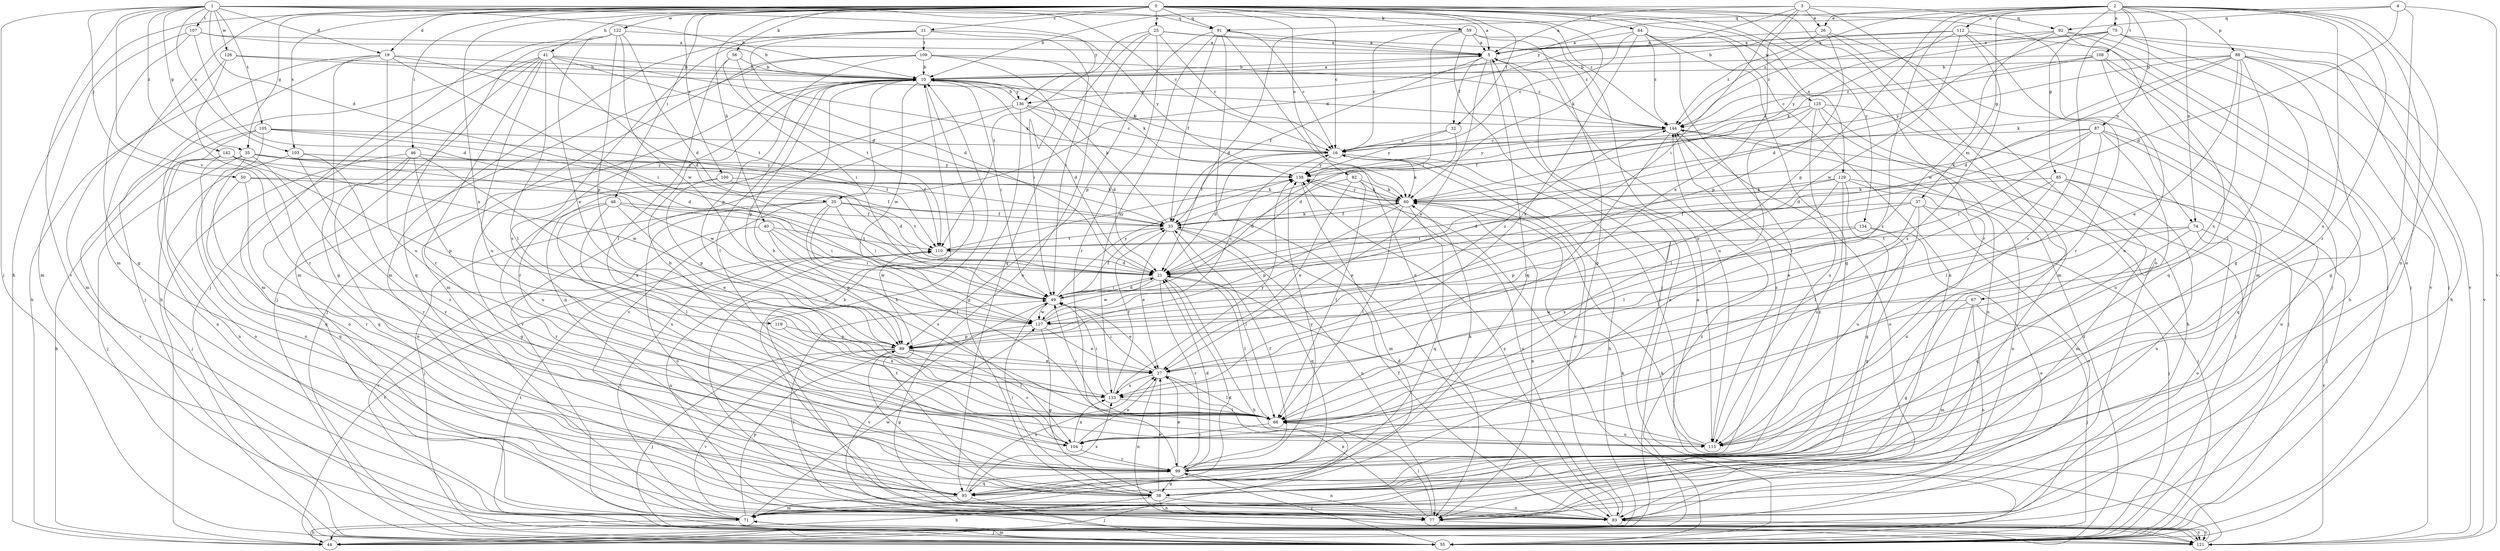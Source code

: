 strict digraph  {
0;
1;
2;
3;
4;
5;
10;
11;
16;
19;
20;
21;
25;
26;
27;
32;
33;
35;
37;
38;
40;
41;
44;
46;
48;
49;
50;
55;
56;
59;
60;
64;
66;
67;
71;
74;
75;
77;
82;
83;
85;
87;
88;
89;
91;
92;
93;
99;
100;
103;
104;
105;
107;
108;
109;
110;
112;
115;
119;
121;
122;
125;
126;
127;
129;
133;
134;
136;
138;
142;
144;
0 -> 5  [label=a];
0 -> 11  [label=c];
0 -> 16  [label=c];
0 -> 19  [label=d];
0 -> 25  [label=e];
0 -> 32  [label=f];
0 -> 35  [label=g];
0 -> 40  [label=h];
0 -> 41  [label=h];
0 -> 44  [label=h];
0 -> 46  [label=i];
0 -> 48  [label=i];
0 -> 56  [label=k];
0 -> 59  [label=k];
0 -> 60  [label=k];
0 -> 64  [label=l];
0 -> 67  [label=m];
0 -> 71  [label=m];
0 -> 74  [label=n];
0 -> 82  [label=o];
0 -> 91  [label=q];
0 -> 99  [label=r];
0 -> 100  [label=s];
0 -> 103  [label=s];
0 -> 122  [label=w];
0 -> 125  [label=w];
0 -> 129  [label=x];
0 -> 133  [label=x];
0 -> 134  [label=y];
1 -> 10  [label=b];
1 -> 16  [label=c];
1 -> 19  [label=d];
1 -> 20  [label=d];
1 -> 35  [label=g];
1 -> 50  [label=j];
1 -> 55  [label=j];
1 -> 91  [label=q];
1 -> 103  [label=s];
1 -> 105  [label=t];
1 -> 107  [label=t];
1 -> 119  [label=v];
1 -> 121  [label=v];
1 -> 126  [label=w];
1 -> 136  [label=y];
1 -> 142  [label=z];
1 -> 144  [label=z];
2 -> 26  [label=e];
2 -> 37  [label=g];
2 -> 74  [label=n];
2 -> 75  [label=n];
2 -> 77  [label=n];
2 -> 83  [label=o];
2 -> 85  [label=p];
2 -> 87  [label=p];
2 -> 88  [label=p];
2 -> 89  [label=p];
2 -> 91  [label=q];
2 -> 99  [label=r];
2 -> 104  [label=s];
2 -> 108  [label=t];
2 -> 112  [label=u];
2 -> 115  [label=u];
2 -> 144  [label=z];
3 -> 5  [label=a];
3 -> 10  [label=b];
3 -> 20  [label=d];
3 -> 26  [label=e];
3 -> 27  [label=e];
3 -> 49  [label=i];
3 -> 83  [label=o];
3 -> 92  [label=q];
4 -> 21  [label=d];
4 -> 92  [label=q];
4 -> 99  [label=r];
4 -> 121  [label=v];
4 -> 136  [label=y];
5 -> 10  [label=b];
5 -> 27  [label=e];
5 -> 32  [label=f];
5 -> 33  [label=f];
5 -> 93  [label=q];
5 -> 115  [label=u];
10 -> 5  [label=a];
10 -> 21  [label=d];
10 -> 49  [label=i];
10 -> 55  [label=j];
10 -> 66  [label=l];
10 -> 77  [label=n];
10 -> 89  [label=p];
10 -> 99  [label=r];
10 -> 121  [label=v];
10 -> 127  [label=w];
10 -> 136  [label=y];
11 -> 21  [label=d];
11 -> 49  [label=i];
11 -> 71  [label=m];
11 -> 104  [label=s];
11 -> 109  [label=t];
11 -> 138  [label=y];
16 -> 10  [label=b];
16 -> 21  [label=d];
16 -> 33  [label=f];
16 -> 44  [label=h];
16 -> 60  [label=k];
16 -> 138  [label=y];
19 -> 10  [label=b];
19 -> 38  [label=g];
19 -> 44  [label=h];
19 -> 49  [label=i];
19 -> 55  [label=j];
19 -> 110  [label=t];
19 -> 115  [label=u];
20 -> 33  [label=f];
20 -> 49  [label=i];
20 -> 55  [label=j];
20 -> 66  [label=l];
20 -> 83  [label=o];
20 -> 104  [label=s];
20 -> 110  [label=t];
21 -> 44  [label=h];
21 -> 49  [label=i];
21 -> 66  [label=l];
21 -> 99  [label=r];
21 -> 127  [label=w];
25 -> 5  [label=a];
25 -> 16  [label=c];
25 -> 83  [label=o];
25 -> 93  [label=q];
25 -> 99  [label=r];
25 -> 110  [label=t];
25 -> 144  [label=z];
26 -> 5  [label=a];
26 -> 55  [label=j];
26 -> 71  [label=m];
26 -> 89  [label=p];
26 -> 144  [label=z];
27 -> 49  [label=i];
27 -> 66  [label=l];
27 -> 77  [label=n];
27 -> 133  [label=x];
32 -> 16  [label=c];
32 -> 21  [label=d];
32 -> 138  [label=y];
33 -> 10  [label=b];
33 -> 27  [label=e];
33 -> 60  [label=k];
33 -> 66  [label=l];
33 -> 77  [label=n];
33 -> 93  [label=q];
33 -> 110  [label=t];
35 -> 33  [label=f];
35 -> 44  [label=h];
35 -> 55  [label=j];
35 -> 83  [label=o];
35 -> 99  [label=r];
35 -> 127  [label=w];
35 -> 138  [label=y];
37 -> 33  [label=f];
37 -> 55  [label=j];
37 -> 66  [label=l];
37 -> 83  [label=o];
37 -> 89  [label=p];
37 -> 115  [label=u];
38 -> 27  [label=e];
38 -> 44  [label=h];
38 -> 49  [label=i];
38 -> 77  [label=n];
38 -> 83  [label=o];
38 -> 110  [label=t];
38 -> 144  [label=z];
40 -> 49  [label=i];
40 -> 89  [label=p];
40 -> 110  [label=t];
40 -> 121  [label=v];
40 -> 127  [label=w];
41 -> 10  [label=b];
41 -> 21  [label=d];
41 -> 33  [label=f];
41 -> 44  [label=h];
41 -> 60  [label=k];
41 -> 66  [label=l];
41 -> 71  [label=m];
41 -> 93  [label=q];
41 -> 99  [label=r];
41 -> 115  [label=u];
44 -> 5  [label=a];
44 -> 110  [label=t];
44 -> 144  [label=z];
46 -> 55  [label=j];
46 -> 83  [label=o];
46 -> 93  [label=q];
46 -> 115  [label=u];
46 -> 133  [label=x];
46 -> 138  [label=y];
48 -> 27  [label=e];
48 -> 33  [label=f];
48 -> 49  [label=i];
48 -> 66  [label=l];
48 -> 99  [label=r];
48 -> 104  [label=s];
49 -> 21  [label=d];
49 -> 27  [label=e];
49 -> 33  [label=f];
49 -> 121  [label=v];
49 -> 127  [label=w];
49 -> 138  [label=y];
50 -> 33  [label=f];
50 -> 60  [label=k];
50 -> 93  [label=q];
50 -> 99  [label=r];
55 -> 5  [label=a];
55 -> 60  [label=k];
55 -> 71  [label=m];
55 -> 99  [label=r];
55 -> 110  [label=t];
55 -> 144  [label=z];
56 -> 10  [label=b];
56 -> 49  [label=i];
56 -> 66  [label=l];
56 -> 110  [label=t];
59 -> 5  [label=a];
59 -> 16  [label=c];
59 -> 21  [label=d];
59 -> 38  [label=g];
59 -> 49  [label=i];
59 -> 55  [label=j];
59 -> 115  [label=u];
60 -> 33  [label=f];
60 -> 66  [label=l];
60 -> 77  [label=n];
60 -> 89  [label=p];
60 -> 93  [label=q];
60 -> 138  [label=y];
64 -> 5  [label=a];
64 -> 16  [label=c];
64 -> 38  [label=g];
64 -> 77  [label=n];
64 -> 99  [label=r];
64 -> 133  [label=x];
64 -> 144  [label=z];
66 -> 10  [label=b];
66 -> 49  [label=i];
66 -> 104  [label=s];
66 -> 115  [label=u];
67 -> 38  [label=g];
67 -> 55  [label=j];
67 -> 71  [label=m];
67 -> 83  [label=o];
67 -> 127  [label=w];
71 -> 21  [label=d];
71 -> 44  [label=h];
71 -> 55  [label=j];
71 -> 89  [label=p];
71 -> 110  [label=t];
71 -> 127  [label=w];
74 -> 83  [label=o];
74 -> 93  [label=q];
74 -> 110  [label=t];
74 -> 115  [label=u];
74 -> 121  [label=v];
75 -> 5  [label=a];
75 -> 21  [label=d];
75 -> 38  [label=g];
75 -> 55  [label=j];
75 -> 104  [label=s];
75 -> 121  [label=v];
75 -> 138  [label=y];
77 -> 10  [label=b];
77 -> 27  [label=e];
77 -> 66  [label=l];
77 -> 121  [label=v];
82 -> 21  [label=d];
82 -> 27  [label=e];
82 -> 60  [label=k];
82 -> 66  [label=l];
82 -> 83  [label=o];
83 -> 10  [label=b];
83 -> 16  [label=c];
83 -> 33  [label=f];
83 -> 121  [label=v];
83 -> 138  [label=y];
85 -> 27  [label=e];
85 -> 55  [label=j];
85 -> 60  [label=k];
85 -> 66  [label=l];
85 -> 71  [label=m];
85 -> 77  [label=n];
87 -> 16  [label=c];
87 -> 21  [label=d];
87 -> 49  [label=i];
87 -> 60  [label=k];
87 -> 66  [label=l];
87 -> 77  [label=n];
87 -> 93  [label=q];
87 -> 115  [label=u];
88 -> 10  [label=b];
88 -> 21  [label=d];
88 -> 27  [label=e];
88 -> 38  [label=g];
88 -> 44  [label=h];
88 -> 60  [label=k];
88 -> 66  [label=l];
88 -> 121  [label=v];
88 -> 133  [label=x];
88 -> 138  [label=y];
89 -> 27  [label=e];
89 -> 38  [label=g];
89 -> 55  [label=j];
89 -> 66  [label=l];
89 -> 104  [label=s];
89 -> 121  [label=v];
91 -> 5  [label=a];
91 -> 16  [label=c];
91 -> 33  [label=f];
91 -> 77  [label=n];
91 -> 83  [label=o];
91 -> 89  [label=p];
91 -> 133  [label=x];
92 -> 5  [label=a];
92 -> 55  [label=j];
92 -> 71  [label=m];
92 -> 121  [label=v];
92 -> 127  [label=w];
92 -> 144  [label=z];
93 -> 27  [label=e];
93 -> 55  [label=j];
93 -> 71  [label=m];
93 -> 133  [label=x];
99 -> 21  [label=d];
99 -> 27  [label=e];
99 -> 33  [label=f];
99 -> 38  [label=g];
99 -> 60  [label=k];
99 -> 77  [label=n];
99 -> 93  [label=q];
99 -> 138  [label=y];
100 -> 21  [label=d];
100 -> 38  [label=g];
100 -> 60  [label=k];
100 -> 89  [label=p];
103 -> 77  [label=n];
103 -> 99  [label=r];
103 -> 104  [label=s];
103 -> 138  [label=y];
104 -> 10  [label=b];
104 -> 27  [label=e];
104 -> 99  [label=r];
104 -> 133  [label=x];
105 -> 16  [label=c];
105 -> 21  [label=d];
105 -> 77  [label=n];
105 -> 83  [label=o];
105 -> 110  [label=t];
105 -> 121  [label=v];
107 -> 5  [label=a];
107 -> 10  [label=b];
107 -> 21  [label=d];
107 -> 38  [label=g];
107 -> 71  [label=m];
108 -> 10  [label=b];
108 -> 16  [label=c];
108 -> 44  [label=h];
108 -> 93  [label=q];
108 -> 115  [label=u];
108 -> 144  [label=z];
109 -> 10  [label=b];
109 -> 49  [label=i];
109 -> 55  [label=j];
109 -> 60  [label=k];
109 -> 71  [label=m];
109 -> 89  [label=p];
109 -> 144  [label=z];
110 -> 21  [label=d];
110 -> 77  [label=n];
110 -> 138  [label=y];
112 -> 5  [label=a];
112 -> 10  [label=b];
112 -> 55  [label=j];
112 -> 60  [label=k];
112 -> 99  [label=r];
112 -> 104  [label=s];
112 -> 127  [label=w];
115 -> 16  [label=c];
115 -> 21  [label=d];
115 -> 144  [label=z];
119 -> 89  [label=p];
119 -> 133  [label=x];
121 -> 49  [label=i];
121 -> 60  [label=k];
121 -> 138  [label=y];
122 -> 5  [label=a];
122 -> 21  [label=d];
122 -> 27  [label=e];
122 -> 55  [label=j];
122 -> 71  [label=m];
122 -> 89  [label=p];
122 -> 127  [label=w];
125 -> 33  [label=f];
125 -> 44  [label=h];
125 -> 55  [label=j];
125 -> 66  [label=l];
125 -> 77  [label=n];
125 -> 115  [label=u];
125 -> 144  [label=z];
126 -> 10  [label=b];
126 -> 71  [label=m];
126 -> 99  [label=r];
126 -> 144  [label=z];
127 -> 16  [label=c];
127 -> 27  [label=e];
127 -> 38  [label=g];
127 -> 89  [label=p];
127 -> 144  [label=z];
129 -> 21  [label=d];
129 -> 38  [label=g];
129 -> 55  [label=j];
129 -> 60  [label=k];
129 -> 66  [label=l];
129 -> 77  [label=n];
129 -> 115  [label=u];
133 -> 33  [label=f];
133 -> 49  [label=i];
133 -> 66  [label=l];
133 -> 138  [label=y];
134 -> 38  [label=g];
134 -> 83  [label=o];
134 -> 110  [label=t];
134 -> 133  [label=x];
136 -> 10  [label=b];
136 -> 16  [label=c];
136 -> 21  [label=d];
136 -> 38  [label=g];
136 -> 93  [label=q];
136 -> 121  [label=v];
136 -> 144  [label=z];
138 -> 60  [label=k];
138 -> 71  [label=m];
142 -> 83  [label=o];
142 -> 89  [label=p];
142 -> 93  [label=q];
142 -> 127  [label=w];
142 -> 138  [label=y];
144 -> 16  [label=c];
144 -> 55  [label=j];
144 -> 66  [label=l];
144 -> 83  [label=o];
144 -> 138  [label=y];
}
